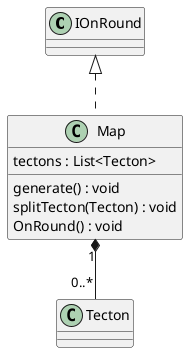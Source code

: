 @startuml map
'IOnTurn <|.. Map 
IOnRound <|.. Map
Map "1" *-- "0..*" Tecton
class Map{
    tectons : List<Tecton>
    generate() : void
    splitTecton(Tecton) : void
    OnRound() : void
}
@enduml